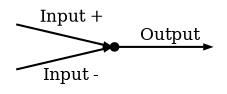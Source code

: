 digraph example1 {
    rankdir = "LR";
    ratio=0.25;
    graph [margin=0];
    edge [arrowsize=0.3, labelfontsize=8];
    node [shape=point, width=0.05];

    s_0, s_1, o_1 [color=white, label=" "];

    s_0 -> p_0 [taillabel="Input +", labelangle=20, labeldistance=2.7];
    s_1 -> p_0 [taillabel="Input -", labelangle=-20, labeldistance=2.7];

    p_0 -> o_1 [headlabel="Output", labelangle=-15, labeldistance=2];

}